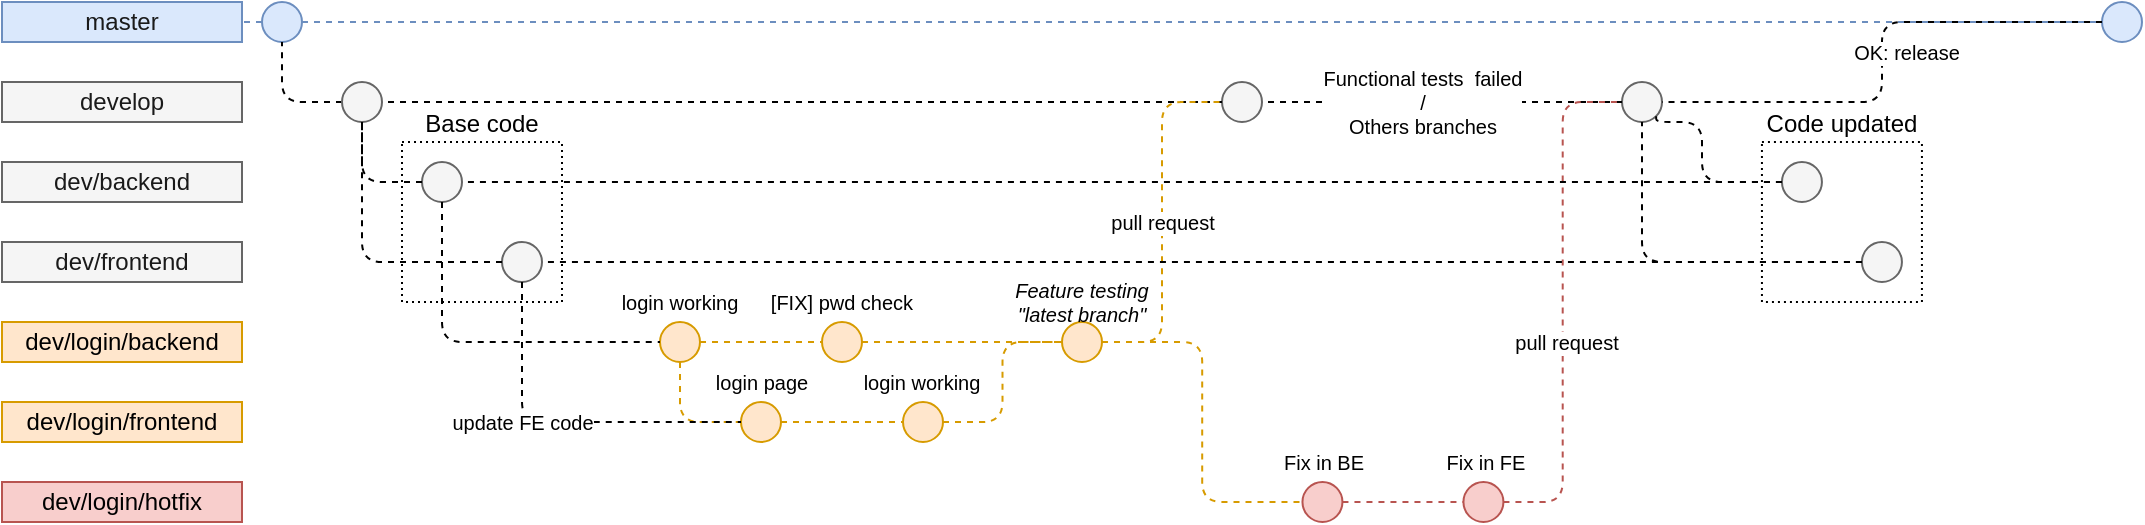 <mxfile version="17.4.0" type="device" pages="2"><diagram id="yPxyJZ8AM_hMuL3Unpa9" name="complex gitflow"><mxGraphModel dx="1234" dy="724" grid="1" gridSize="10" guides="1" tooltips="1" connect="1" arrows="1" fold="1" page="1" pageScale="1" pageWidth="850" pageHeight="1100" math="0" shadow="0"><root><mxCell id="0"/><mxCell id="1" parent="0"/><mxCell id="4" value="" style="ellipse;whiteSpace=wrap;html=1;aspect=fixed;fillColor=#dae8fc;strokeColor=#6c8ebf;fontStyle=1;labelPosition=center;verticalLabelPosition=top;align=center;verticalAlign=bottom;fontColor=#0066CC;" parent="1" vertex="1"><mxGeometry x="170" y="50" width="20" height="20" as="geometry"/></mxCell><mxCell id="7" value="master" style="text;html=1;strokeColor=#6c8ebf;fillColor=#dae8fc;align=center;verticalAlign=middle;whiteSpace=wrap;rounded=0;fontColor=#1A1A1A;" parent="1" vertex="1"><mxGeometry x="40" y="50" width="120" height="20" as="geometry"/></mxCell><mxCell id="21" value="" style="ellipse;whiteSpace=wrap;html=1;aspect=fixed;fillColor=#ffe6cc;strokeColor=#d79b00;" parent="1" vertex="1"><mxGeometry x="450" y="210" width="20" height="20" as="geometry"/></mxCell><mxCell id="102" value="develop" style="text;html=1;strokeColor=#666666;fillColor=#f5f5f5;align=center;verticalAlign=middle;whiteSpace=wrap;rounded=0;fontColor=#1A1A1A;" parent="1" vertex="1"><mxGeometry x="40" y="90" width="120" height="20" as="geometry"/></mxCell><mxCell id="175" style="edgeStyle=orthogonalEdgeStyle;rounded=1;orthogonalLoop=1;jettySize=auto;html=1;dashed=1;endArrow=none;endFill=0;entryX=0.5;entryY=1;entryDx=0;entryDy=0;exitX=0;exitY=0.5;exitDx=0;exitDy=0;" parent="1" source="G3feyrn2_mptuZJ4antC-182" target="4" edge="1"><mxGeometry relative="1" as="geometry"><mxPoint x="194.286" y="179.71" as="sourcePoint"/><mxPoint x="170" y="179.71" as="targetPoint"/></mxGeometry></mxCell><mxCell id="G3feyrn2_mptuZJ4antC-178" value="" style="endArrow=none;dashed=1;html=1;fillColor=#dae8fc;strokeColor=#6c8ebf;exitX=0;exitY=0.5;exitDx=0;exitDy=0;entryX=1;entryY=0.5;entryDx=0;entryDy=0;" edge="1" parent="1" source="4" target="7"><mxGeometry width="50" height="50" relative="1" as="geometry"><mxPoint x="310" y="70" as="sourcePoint"/><mxPoint x="900" y="70" as="targetPoint"/><Array as="points"/></mxGeometry></mxCell><mxCell id="G3feyrn2_mptuZJ4antC-182" value="" style="ellipse;whiteSpace=wrap;html=1;aspect=fixed;fontSize=10;fontColor=#333333;fillColor=#f5f5f5;strokeColor=#666666;" vertex="1" parent="1"><mxGeometry x="210.0" y="90" width="20" height="20" as="geometry"/></mxCell><mxCell id="G3feyrn2_mptuZJ4antC-183" value="dev/backend" style="text;html=1;strokeColor=#666666;fillColor=#f5f5f5;align=center;verticalAlign=middle;whiteSpace=wrap;rounded=0;fontColor=#1A1A1A;" vertex="1" parent="1"><mxGeometry x="40" y="130" width="120" height="20" as="geometry"/></mxCell><mxCell id="G3feyrn2_mptuZJ4antC-184" value="dev/login/hotfix" style="text;html=1;strokeColor=#b85450;fillColor=#f8cecc;align=center;verticalAlign=middle;whiteSpace=wrap;rounded=0;" vertex="1" parent="1"><mxGeometry x="40" y="290" width="120" height="20" as="geometry"/></mxCell><mxCell id="G3feyrn2_mptuZJ4antC-185" value="dev/login/frontend" style="text;html=1;strokeColor=#d79b00;fillColor=#ffe6cc;align=center;verticalAlign=middle;whiteSpace=wrap;rounded=0;" vertex="1" parent="1"><mxGeometry x="40" y="250" width="120" height="20" as="geometry"/></mxCell><mxCell id="G3feyrn2_mptuZJ4antC-186" value="dev/frontend" style="text;html=1;strokeColor=#666666;fillColor=#f5f5f5;align=center;verticalAlign=middle;whiteSpace=wrap;rounded=0;fontColor=#1A1A1A;" vertex="1" parent="1"><mxGeometry x="40" y="170" width="120" height="20" as="geometry"/></mxCell><mxCell id="G3feyrn2_mptuZJ4antC-187" value="dev/login/backend" style="text;html=1;strokeColor=#d79b00;fillColor=#ffe6cc;align=center;verticalAlign=middle;whiteSpace=wrap;rounded=0;" vertex="1" parent="1"><mxGeometry x="40" y="210" width="120" height="20" as="geometry"/></mxCell><mxCell id="G3feyrn2_mptuZJ4antC-189" value="" style="ellipse;whiteSpace=wrap;html=1;aspect=fixed;fontSize=10;fontColor=#333333;fillColor=#f5f5f5;strokeColor=#666666;" vertex="1" parent="1"><mxGeometry x="250.0" y="130" width="20" height="20" as="geometry"/></mxCell><mxCell id="G3feyrn2_mptuZJ4antC-191" style="edgeStyle=orthogonalEdgeStyle;rounded=1;orthogonalLoop=1;jettySize=auto;html=1;dashed=1;endArrow=none;endFill=0;entryX=0.5;entryY=1;entryDx=0;entryDy=0;exitX=0;exitY=0.5;exitDx=0;exitDy=0;" edge="1" parent="1" source="G3feyrn2_mptuZJ4antC-189" target="G3feyrn2_mptuZJ4antC-182"><mxGeometry relative="1" as="geometry"><mxPoint x="230" y="140" as="sourcePoint"/><mxPoint x="220" y="109.97" as="targetPoint"/></mxGeometry></mxCell><mxCell id="G3feyrn2_mptuZJ4antC-192" value="" style="ellipse;whiteSpace=wrap;html=1;aspect=fixed;fontSize=10;fontColor=#333333;fillColor=#f5f5f5;strokeColor=#666666;" vertex="1" parent="1"><mxGeometry x="290" y="170" width="20" height="20" as="geometry"/></mxCell><mxCell id="G3feyrn2_mptuZJ4antC-193" style="edgeStyle=orthogonalEdgeStyle;rounded=1;orthogonalLoop=1;jettySize=auto;html=1;dashed=1;endArrow=none;endFill=0;exitX=0;exitY=0.5;exitDx=0;exitDy=0;entryX=0.5;entryY=1;entryDx=0;entryDy=0;" edge="1" parent="1" source="G3feyrn2_mptuZJ4antC-192" target="G3feyrn2_mptuZJ4antC-182"><mxGeometry relative="1" as="geometry"><mxPoint x="250" y="180" as="sourcePoint"/><mxPoint x="220" y="110" as="targetPoint"/></mxGeometry></mxCell><mxCell id="G3feyrn2_mptuZJ4antC-197" value="" style="ellipse;whiteSpace=wrap;html=1;aspect=fixed;fillColor=#ffe6cc;strokeColor=#d79b00;" vertex="1" parent="1"><mxGeometry x="369" y="210" width="20" height="20" as="geometry"/></mxCell><mxCell id="G3feyrn2_mptuZJ4antC-198" style="edgeStyle=orthogonalEdgeStyle;rounded=1;orthogonalLoop=1;jettySize=auto;html=1;dashed=1;endArrow=none;endFill=0;exitX=0.5;exitY=1;exitDx=0;exitDy=0;entryX=0;entryY=0.5;entryDx=0;entryDy=0;" edge="1" parent="1" source="G3feyrn2_mptuZJ4antC-189" target="G3feyrn2_mptuZJ4antC-197"><mxGeometry relative="1" as="geometry"><mxPoint x="426.97" y="239.43" as="targetPoint"/><mxPoint x="360" y="239.43" as="sourcePoint"/></mxGeometry></mxCell><mxCell id="G3feyrn2_mptuZJ4antC-199" style="edgeStyle=orthogonalEdgeStyle;rounded=1;orthogonalLoop=1;jettySize=auto;html=1;dashed=1;endArrow=none;endFill=0;fillColor=#ffe6cc;strokeColor=#d79b00;entryX=0;entryY=0.5;entryDx=0;entryDy=0;exitX=1;exitY=0.5;exitDx=0;exitDy=0;" edge="1" parent="1" source="G3feyrn2_mptuZJ4antC-197" target="21"><mxGeometry relative="1" as="geometry"><mxPoint x="419" y="250" as="targetPoint"/><mxPoint x="399" y="220" as="sourcePoint"/></mxGeometry></mxCell><mxCell id="G3feyrn2_mptuZJ4antC-201" value="" style="ellipse;whiteSpace=wrap;html=1;aspect=fixed;fillColor=#ffe6cc;strokeColor=#d79b00;" vertex="1" parent="1"><mxGeometry x="490.5" y="250" width="20" height="20" as="geometry"/></mxCell><mxCell id="G3feyrn2_mptuZJ4antC-202" value="" style="ellipse;whiteSpace=wrap;html=1;aspect=fixed;fillColor=#ffe6cc;strokeColor=#d79b00;" vertex="1" parent="1"><mxGeometry x="409.5" y="250" width="20" height="20" as="geometry"/></mxCell><mxCell id="G3feyrn2_mptuZJ4antC-203" style="edgeStyle=orthogonalEdgeStyle;rounded=1;orthogonalLoop=1;jettySize=auto;html=1;dashed=1;endArrow=none;endFill=0;fillColor=#ffe6cc;strokeColor=#d79b00;entryX=0;entryY=0.5;entryDx=0;entryDy=0;exitX=1;exitY=0.5;exitDx=0;exitDy=0;" edge="1" parent="1" source="G3feyrn2_mptuZJ4antC-202" target="G3feyrn2_mptuZJ4antC-201"><mxGeometry relative="1" as="geometry"><mxPoint x="459.5" y="290" as="targetPoint"/><mxPoint x="439.5" y="260" as="sourcePoint"/></mxGeometry></mxCell><mxCell id="G3feyrn2_mptuZJ4antC-204" style="edgeStyle=orthogonalEdgeStyle;rounded=1;orthogonalLoop=1;jettySize=auto;html=1;dashed=1;endArrow=none;endFill=0;fillColor=#ffe6cc;strokeColor=#d79b00;entryX=0;entryY=0.5;entryDx=0;entryDy=0;exitX=0.5;exitY=1;exitDx=0;exitDy=0;" edge="1" parent="1" source="G3feyrn2_mptuZJ4antC-197" target="G3feyrn2_mptuZJ4antC-202"><mxGeometry relative="1" as="geometry"><mxPoint x="500.5" y="270" as="targetPoint"/><mxPoint x="439.5" y="270" as="sourcePoint"/></mxGeometry></mxCell><mxCell id="G3feyrn2_mptuZJ4antC-206" style="edgeStyle=orthogonalEdgeStyle;rounded=1;orthogonalLoop=1;jettySize=auto;html=1;dashed=1;endArrow=none;endFill=0;entryX=0;entryY=0.5;entryDx=0;entryDy=0;exitX=0.5;exitY=1;exitDx=0;exitDy=0;" edge="1" parent="1" source="G3feyrn2_mptuZJ4antC-192" target="G3feyrn2_mptuZJ4antC-202"><mxGeometry relative="1" as="geometry"><mxPoint x="379" y="230" as="targetPoint"/><mxPoint x="300" y="240" as="sourcePoint"/></mxGeometry></mxCell><mxCell id="G3feyrn2_mptuZJ4antC-210" value="update FE code" style="edgeLabel;html=1;align=center;verticalAlign=middle;resizable=0;points=[];fontSize=10;" vertex="1" connectable="0" parent="G3feyrn2_mptuZJ4antC-206"><mxGeometry x="0.453" y="-2" relative="1" as="geometry"><mxPoint x="-61" y="-2" as="offset"/></mxGeometry></mxCell><mxCell id="G3feyrn2_mptuZJ4antC-208" value="Base code" style="rounded=0;whiteSpace=wrap;html=1;fillColor=none;dashed=1;dashPattern=1 2;horizontal=1;labelPosition=center;verticalLabelPosition=top;align=center;verticalAlign=bottom;" vertex="1" parent="1"><mxGeometry x="240" y="120" width="80" height="80" as="geometry"/></mxCell><mxCell id="G3feyrn2_mptuZJ4antC-209" value="login working" style="text;html=1;strokeColor=none;fillColor=none;align=center;verticalAlign=middle;whiteSpace=wrap;rounded=0;dashed=1;dashPattern=1 2;fontSize=10;" vertex="1" parent="1"><mxGeometry x="339" y="190" width="80" height="20" as="geometry"/></mxCell><mxCell id="G3feyrn2_mptuZJ4antC-211" value="login page" style="text;html=1;strokeColor=none;fillColor=none;align=center;verticalAlign=middle;whiteSpace=wrap;rounded=0;dashed=1;dashPattern=1 2;fontSize=10;" vertex="1" parent="1"><mxGeometry x="379.5" y="230" width="80" height="20" as="geometry"/></mxCell><mxCell id="G3feyrn2_mptuZJ4antC-212" value="login working" style="text;html=1;strokeColor=none;fillColor=none;align=center;verticalAlign=middle;whiteSpace=wrap;rounded=0;dashed=1;dashPattern=1 2;fontSize=10;" vertex="1" parent="1"><mxGeometry x="459.5" y="230" width="80" height="20" as="geometry"/></mxCell><mxCell id="G3feyrn2_mptuZJ4antC-213" value="[FIX] pwd check" style="text;html=1;strokeColor=none;fillColor=none;align=center;verticalAlign=middle;whiteSpace=wrap;rounded=0;dashed=1;dashPattern=1 2;fontSize=10;" vertex="1" parent="1"><mxGeometry x="420" y="190" width="80" height="20" as="geometry"/></mxCell><mxCell id="G3feyrn2_mptuZJ4antC-214" value="" style="ellipse;whiteSpace=wrap;html=1;aspect=fixed;fillColor=#ffe6cc;strokeColor=#d79b00;" vertex="1" parent="1"><mxGeometry x="570" y="210" width="20" height="20" as="geometry"/></mxCell><mxCell id="G3feyrn2_mptuZJ4antC-215" style="edgeStyle=orthogonalEdgeStyle;rounded=1;orthogonalLoop=1;jettySize=auto;html=1;dashed=1;endArrow=none;endFill=0;fillColor=#ffe6cc;strokeColor=#d79b00;entryX=0;entryY=0.5;entryDx=0;entryDy=0;exitX=1;exitY=0.5;exitDx=0;exitDy=0;" edge="1" parent="1" target="G3feyrn2_mptuZJ4antC-214" source="21"><mxGeometry relative="1" as="geometry"><mxPoint x="499.5" y="250" as="targetPoint"/><mxPoint x="470" y="220" as="sourcePoint"/></mxGeometry></mxCell><mxCell id="G3feyrn2_mptuZJ4antC-216" style="edgeStyle=orthogonalEdgeStyle;rounded=1;orthogonalLoop=1;jettySize=auto;html=1;dashed=1;endArrow=none;endFill=0;fillColor=#ffe6cc;strokeColor=#d79b00;entryX=0;entryY=0.5;entryDx=0;entryDy=0;exitX=1;exitY=0.5;exitDx=0;exitDy=0;" edge="1" parent="1" source="G3feyrn2_mptuZJ4antC-201" target="G3feyrn2_mptuZJ4antC-214"><mxGeometry relative="1" as="geometry"><mxPoint x="460" y="230" as="targetPoint"/><mxPoint x="399" y="230" as="sourcePoint"/></mxGeometry></mxCell><mxCell id="G3feyrn2_mptuZJ4antC-217" value="&lt;div&gt;Feature testing&lt;/div&gt;&lt;div&gt;&quot;latest branch&quot;&lt;br&gt;&lt;/div&gt;" style="text;html=1;strokeColor=none;fillColor=none;align=center;verticalAlign=middle;whiteSpace=wrap;rounded=0;dashed=1;dashPattern=1 2;fontSize=10;fontStyle=2" vertex="1" parent="1"><mxGeometry x="540" y="190" width="80" height="20" as="geometry"/></mxCell><mxCell id="G3feyrn2_mptuZJ4antC-219" value="" style="ellipse;whiteSpace=wrap;html=1;aspect=fixed;fontSize=10;fontColor=#333333;fillColor=#f5f5f5;strokeColor=#666666;" vertex="1" parent="1"><mxGeometry x="650" y="90" width="20" height="20" as="geometry"/></mxCell><mxCell id="G3feyrn2_mptuZJ4antC-220" style="edgeStyle=orthogonalEdgeStyle;rounded=1;orthogonalLoop=1;jettySize=auto;html=1;dashed=1;endArrow=none;endFill=0;entryX=1;entryY=0.5;entryDx=0;entryDy=0;exitX=0;exitY=0.5;exitDx=0;exitDy=0;" edge="1" parent="1" source="G3feyrn2_mptuZJ4antC-219" target="G3feyrn2_mptuZJ4antC-182"><mxGeometry relative="1" as="geometry"><mxPoint x="379.5" y="80" as="sourcePoint"/><mxPoint x="349.5" y="50" as="targetPoint"/></mxGeometry></mxCell><mxCell id="G3feyrn2_mptuZJ4antC-221" style="edgeStyle=orthogonalEdgeStyle;rounded=1;orthogonalLoop=1;jettySize=auto;html=1;dashed=1;endArrow=none;endFill=0;fillColor=#ffe6cc;strokeColor=#d79b00;entryX=0;entryY=0.5;entryDx=0;entryDy=0;exitX=1;exitY=0.5;exitDx=0;exitDy=0;" edge="1" parent="1" source="G3feyrn2_mptuZJ4antC-214" target="G3feyrn2_mptuZJ4antC-219"><mxGeometry relative="1" as="geometry"><mxPoint x="580" y="230" as="targetPoint"/><mxPoint x="520.5" y="270" as="sourcePoint"/></mxGeometry></mxCell><mxCell id="G3feyrn2_mptuZJ4antC-222" value="pull request" style="edgeLabel;html=1;align=center;verticalAlign=middle;resizable=0;points=[];fontSize=10;" vertex="1" connectable="0" parent="G3feyrn2_mptuZJ4antC-221"><mxGeometry x="-0.124" y="-4" relative="1" as="geometry"><mxPoint x="-4" y="-11" as="offset"/></mxGeometry></mxCell><mxCell id="G3feyrn2_mptuZJ4antC-223" value="" style="ellipse;whiteSpace=wrap;html=1;aspect=fixed;fontSize=10;fontColor=#333333;fillColor=#f5f5f5;strokeColor=#666666;" vertex="1" parent="1"><mxGeometry x="850" y="90" width="20" height="20" as="geometry"/></mxCell><mxCell id="G3feyrn2_mptuZJ4antC-224" value="" style="ellipse;whiteSpace=wrap;html=1;aspect=fixed;fillColor=#f8cecc;strokeColor=#b85450;" vertex="1" parent="1"><mxGeometry x="690.23" y="290" width="20" height="20" as="geometry"/></mxCell><mxCell id="G3feyrn2_mptuZJ4antC-225" style="edgeStyle=orthogonalEdgeStyle;rounded=1;orthogonalLoop=1;jettySize=auto;html=1;dashed=1;endArrow=none;endFill=0;fillColor=#ffe6cc;strokeColor=#d79b00;entryX=0;entryY=0.5;entryDx=0;entryDy=0;exitX=1;exitY=0.5;exitDx=0;exitDy=0;" edge="1" parent="1" source="G3feyrn2_mptuZJ4antC-214" target="G3feyrn2_mptuZJ4antC-224"><mxGeometry relative="1" as="geometry"><mxPoint x="660.0" y="110" as="targetPoint"/><mxPoint x="600" y="230" as="sourcePoint"/></mxGeometry></mxCell><mxCell id="G3feyrn2_mptuZJ4antC-227" value="Fix in BE" style="text;html=1;strokeColor=none;fillColor=none;align=center;verticalAlign=middle;whiteSpace=wrap;rounded=0;dashed=1;dashPattern=1 2;fontSize=10;" vertex="1" parent="1"><mxGeometry x="661.23" y="270" width="80" height="20" as="geometry"/></mxCell><mxCell id="G3feyrn2_mptuZJ4antC-228" value="" style="ellipse;whiteSpace=wrap;html=1;aspect=fixed;fillColor=#f8cecc;strokeColor=#b85450;" vertex="1" parent="1"><mxGeometry x="770.72" y="290" width="20" height="20" as="geometry"/></mxCell><mxCell id="G3feyrn2_mptuZJ4antC-229" style="edgeStyle=orthogonalEdgeStyle;rounded=1;orthogonalLoop=1;jettySize=auto;html=1;dashed=1;endArrow=none;endFill=0;fillColor=#f8cecc;strokeColor=#b85450;entryX=0;entryY=0.5;entryDx=0;entryDy=0;exitX=1;exitY=0.5;exitDx=0;exitDy=0;" edge="1" parent="1" target="G3feyrn2_mptuZJ4antC-228" source="G3feyrn2_mptuZJ4antC-224"><mxGeometry relative="1" as="geometry"><mxPoint x="700.75" y="110" as="targetPoint"/><mxPoint x="719.26" y="320" as="sourcePoint"/></mxGeometry></mxCell><mxCell id="G3feyrn2_mptuZJ4antC-230" value="Fix in FE" style="text;html=1;strokeColor=none;fillColor=none;align=center;verticalAlign=middle;whiteSpace=wrap;rounded=0;dashed=1;dashPattern=1 2;fontSize=10;" vertex="1" parent="1"><mxGeometry x="741.72" y="270" width="80" height="20" as="geometry"/></mxCell><mxCell id="G3feyrn2_mptuZJ4antC-231" style="edgeStyle=orthogonalEdgeStyle;rounded=1;orthogonalLoop=1;jettySize=auto;html=1;dashed=1;endArrow=none;endFill=0;entryX=1;entryY=0.5;entryDx=0;entryDy=0;exitX=0;exitY=0.5;exitDx=0;exitDy=0;" edge="1" parent="1" source="G3feyrn2_mptuZJ4antC-223" target="G3feyrn2_mptuZJ4antC-219"><mxGeometry relative="1" as="geometry"><mxPoint x="955.97" y="69.52" as="sourcePoint"/><mxPoint x="535.97" y="69.52" as="targetPoint"/></mxGeometry></mxCell><mxCell id="G3feyrn2_mptuZJ4antC-232" value="&lt;div&gt;Functional tests&amp;nbsp; failed&lt;/div&gt;&lt;div&gt;/&lt;/div&gt;&lt;div&gt;Others branches&lt;br&gt;&lt;/div&gt;" style="edgeLabel;html=1;align=center;verticalAlign=middle;resizable=0;points=[];fontSize=10;" vertex="1" connectable="0" parent="G3feyrn2_mptuZJ4antC-231"><mxGeometry x="-0.06" y="2" relative="1" as="geometry"><mxPoint x="-16" y="-2" as="offset"/></mxGeometry></mxCell><mxCell id="G3feyrn2_mptuZJ4antC-233" style="edgeStyle=orthogonalEdgeStyle;rounded=1;orthogonalLoop=1;jettySize=auto;html=1;dashed=1;endArrow=none;endFill=0;fillColor=#f8cecc;strokeColor=#b85450;entryX=0;entryY=0.5;entryDx=0;entryDy=0;exitX=1;exitY=0.5;exitDx=0;exitDy=0;" edge="1" parent="1" source="G3feyrn2_mptuZJ4antC-228" target="G3feyrn2_mptuZJ4antC-223"><mxGeometry relative="1" as="geometry"><mxPoint x="859.97" y="299.76" as="targetPoint"/><mxPoint x="799.48" y="299.76" as="sourcePoint"/></mxGeometry></mxCell><mxCell id="G3feyrn2_mptuZJ4antC-247" value="pull request" style="edgeLabel;html=1;align=center;verticalAlign=middle;resizable=0;points=[];fontSize=10;" vertex="1" connectable="0" parent="G3feyrn2_mptuZJ4antC-233"><mxGeometry x="0.304" y="-3" relative="1" as="geometry"><mxPoint x="-2" y="59" as="offset"/></mxGeometry></mxCell><mxCell id="G3feyrn2_mptuZJ4antC-234" value="" style="ellipse;whiteSpace=wrap;html=1;aspect=fixed;fillColor=#dae8fc;strokeColor=#6c8ebf;fontStyle=1;labelPosition=center;verticalLabelPosition=top;align=center;verticalAlign=bottom;fontColor=#0066CC;" vertex="1" parent="1"><mxGeometry x="1090" y="50" width="20" height="20" as="geometry"/></mxCell><mxCell id="G3feyrn2_mptuZJ4antC-236" style="edgeStyle=orthogonalEdgeStyle;rounded=1;orthogonalLoop=1;jettySize=auto;html=1;dashed=1;endArrow=none;endFill=0;exitX=0;exitY=0.5;exitDx=0;exitDy=0;entryX=1;entryY=0.5;entryDx=0;entryDy=0;" edge="1" parent="1" source="G3feyrn2_mptuZJ4antC-234" target="G3feyrn2_mptuZJ4antC-223"><mxGeometry relative="1" as="geometry"><mxPoint x="1005.97" y="160" as="sourcePoint"/><mxPoint x="935.97" y="90" as="targetPoint"/></mxGeometry></mxCell><mxCell id="G3feyrn2_mptuZJ4antC-238" value="OK: release" style="edgeLabel;html=1;align=center;verticalAlign=middle;resizable=0;points=[];fontSize=10;" vertex="1" connectable="0" parent="G3feyrn2_mptuZJ4antC-236"><mxGeometry x="-0.26" y="2" relative="1" as="geometry"><mxPoint x="-2" y="13" as="offset"/></mxGeometry></mxCell><mxCell id="G3feyrn2_mptuZJ4antC-237" value="" style="endArrow=none;dashed=1;html=1;fillColor=#dae8fc;strokeColor=#6c8ebf;exitX=1;exitY=0.5;exitDx=0;exitDy=0;entryX=0;entryY=0.5;entryDx=0;entryDy=0;" edge="1" parent="1" source="4" target="G3feyrn2_mptuZJ4antC-234"><mxGeometry width="50" height="50" relative="1" as="geometry"><mxPoint x="220" y="60" as="sourcePoint"/><mxPoint x="300" y="40" as="targetPoint"/><Array as="points"/></mxGeometry></mxCell><mxCell id="G3feyrn2_mptuZJ4antC-240" value="" style="ellipse;whiteSpace=wrap;html=1;aspect=fixed;fontSize=10;fontColor=#333333;fillColor=#f5f5f5;strokeColor=#666666;" vertex="1" parent="1"><mxGeometry x="929.97" y="130" width="20" height="20" as="geometry"/></mxCell><mxCell id="G3feyrn2_mptuZJ4antC-241" style="edgeStyle=orthogonalEdgeStyle;rounded=1;orthogonalLoop=1;jettySize=auto;html=1;dashed=1;endArrow=none;endFill=0;entryX=1;entryY=1;entryDx=0;entryDy=0;exitX=0;exitY=0.5;exitDx=0;exitDy=0;" edge="1" parent="1" source="G3feyrn2_mptuZJ4antC-240" target="G3feyrn2_mptuZJ4antC-223"><mxGeometry relative="1" as="geometry"><mxPoint x="869.97" y="140" as="sourcePoint"/><mxPoint x="859.97" y="110" as="targetPoint"/><Array as="points"><mxPoint x="890" y="140"/><mxPoint x="890" y="110"/><mxPoint x="867" y="110"/></Array></mxGeometry></mxCell><mxCell id="G3feyrn2_mptuZJ4antC-242" value="" style="ellipse;whiteSpace=wrap;html=1;aspect=fixed;fontSize=10;fontColor=#333333;fillColor=#f5f5f5;strokeColor=#666666;" vertex="1" parent="1"><mxGeometry x="969.97" y="170" width="20" height="20" as="geometry"/></mxCell><mxCell id="G3feyrn2_mptuZJ4antC-243" style="edgeStyle=orthogonalEdgeStyle;rounded=1;orthogonalLoop=1;jettySize=auto;html=1;dashed=1;endArrow=none;endFill=0;exitX=0;exitY=0.5;exitDx=0;exitDy=0;entryX=0.5;entryY=1;entryDx=0;entryDy=0;" edge="1" parent="1" source="G3feyrn2_mptuZJ4antC-242" target="G3feyrn2_mptuZJ4antC-223"><mxGeometry relative="1" as="geometry"><mxPoint x="889.97" y="180" as="sourcePoint"/><mxPoint x="859.97" y="110" as="targetPoint"/></mxGeometry></mxCell><mxCell id="G3feyrn2_mptuZJ4antC-244" value="&lt;div&gt;Code updated&lt;/div&gt;" style="rounded=0;whiteSpace=wrap;html=1;fillColor=none;dashed=1;dashPattern=1 2;horizontal=1;labelPosition=center;verticalLabelPosition=top;align=center;verticalAlign=bottom;" vertex="1" parent="1"><mxGeometry x="919.97" y="120" width="80" height="80" as="geometry"/></mxCell><mxCell id="G3feyrn2_mptuZJ4antC-245" style="edgeStyle=orthogonalEdgeStyle;rounded=1;orthogonalLoop=1;jettySize=auto;html=1;dashed=1;endArrow=none;endFill=0;entryX=1;entryY=0.5;entryDx=0;entryDy=0;exitX=0;exitY=0.5;exitDx=0;exitDy=0;" edge="1" parent="1" source="G3feyrn2_mptuZJ4antC-240" target="G3feyrn2_mptuZJ4antC-189"><mxGeometry relative="1" as="geometry"><mxPoint x="760" y="140" as="sourcePoint"/><mxPoint x="360" y="140" as="targetPoint"/></mxGeometry></mxCell><mxCell id="G3feyrn2_mptuZJ4antC-246" style="edgeStyle=orthogonalEdgeStyle;rounded=1;orthogonalLoop=1;jettySize=auto;html=1;dashed=1;endArrow=none;endFill=0;exitX=0;exitY=0.5;exitDx=0;exitDy=0;entryX=1;entryY=0.5;entryDx=0;entryDy=0;" edge="1" parent="1" source="G3feyrn2_mptuZJ4antC-242" target="G3feyrn2_mptuZJ4antC-192"><mxGeometry relative="1" as="geometry"><mxPoint x="929.97" y="179.67" as="sourcePoint"/><mxPoint x="310" y="179.67" as="targetPoint"/></mxGeometry></mxCell></root></mxGraphModel></diagram><diagram id="eWztX-HKV9PbQhigdnBN" name="simple gitflow"><mxGraphModel dx="1053" dy="824" grid="1" gridSize="10" guides="1" tooltips="1" connect="1" arrows="1" fold="1" page="1" pageScale="1" pageWidth="850" pageHeight="1100" math="0" shadow="0">&#xa;            <root>&#xa;                <mxCell id="QUeHIoVe-N7WYJK59KCd-0"/>&#xa;                <mxCell id="QUeHIoVe-N7WYJK59KCd-1" parent="QUeHIoVe-N7WYJK59KCd-0"/>&#xa;                <mxCell id="QUeHIoVe-N7WYJK59KCd-26" value="" style="edgeStyle=orthogonalEdgeStyle;orthogonalLoop=1;jettySize=auto;html=1;dashed=1;startFill=0;endArrow=none;endFill=0;strokeColor=#6c8ebf;fillColor=#dae8fc;" parent="QUeHIoVe-N7WYJK59KCd-1" source="QUeHIoVe-N7WYJK59KCd-14" target="QUeHIoVe-N7WYJK59KCd-25" edge="1">&#xa;                    <mxGeometry relative="1" as="geometry"/>&#xa;                </mxCell>&#xa;                <mxCell id="QUeHIoVe-N7WYJK59KCd-40" style="edgeStyle=orthogonalEdgeStyle;orthogonalLoop=1;jettySize=auto;html=1;entryX=0;entryY=0.5;entryDx=0;entryDy=0;dashed=1;startFill=0;endArrow=none;endFill=0;strokeColor=#6c8ebf;fillColor=#dae8fc;" parent="QUeHIoVe-N7WYJK59KCd-1" source="QUeHIoVe-N7WYJK59KCd-14" target="QUeHIoVe-N7WYJK59KCd-32" edge="1">&#xa;                    <mxGeometry relative="1" as="geometry">&#xa;                        <Array as="points">&#xa;                            <mxPoint x="55" y="95"/>&#xa;                        </Array>&#xa;                    </mxGeometry>&#xa;                </mxCell>&#xa;                <mxCell id="QUeHIoVe-N7WYJK59KCd-14" value="V1.0" style="ellipse;whiteSpace=wrap;html=1;aspect=fixed;fillColor=#dae8fc;strokeColor=#6c8ebf;labelPosition=center;verticalLabelPosition=top;align=center;verticalAlign=bottom;" parent="QUeHIoVe-N7WYJK59KCd-1" vertex="1">&#xa;                    <mxGeometry x="40" y="40" width="30" height="30" as="geometry"/>&#xa;                </mxCell>&#xa;                <mxCell id="QUeHIoVe-N7WYJK59KCd-28" value="" style="edgeStyle=orthogonalEdgeStyle;orthogonalLoop=1;jettySize=auto;html=1;dashed=1;startFill=0;endArrow=none;endFill=0;strokeColor=#6c8ebf;fillColor=#dae8fc;" parent="QUeHIoVe-N7WYJK59KCd-1" source="QUeHIoVe-N7WYJK59KCd-25" target="QUeHIoVe-N7WYJK59KCd-27" edge="1">&#xa;                    <mxGeometry relative="1" as="geometry"/>&#xa;                </mxCell>&#xa;                <mxCell id="QUeHIoVe-N7WYJK59KCd-25" value="V2.0" style="ellipse;whiteSpace=wrap;html=1;aspect=fixed;fillColor=#dae8fc;strokeColor=#6c8ebf;labelPosition=center;verticalLabelPosition=top;align=center;verticalAlign=bottom;" parent="QUeHIoVe-N7WYJK59KCd-1" vertex="1">&#xa;                    <mxGeometry x="410" y="40" width="30" height="30" as="geometry"/>&#xa;                </mxCell>&#xa;                <mxCell id="QUeHIoVe-N7WYJK59KCd-30" value="" style="edgeStyle=orthogonalEdgeStyle;orthogonalLoop=1;jettySize=auto;html=1;dashed=1;startFill=0;endArrow=none;endFill=0;strokeColor=#6c8ebf;fillColor=#dae8fc;" parent="QUeHIoVe-N7WYJK59KCd-1" source="QUeHIoVe-N7WYJK59KCd-27" target="QUeHIoVe-N7WYJK59KCd-29" edge="1">&#xa;                    <mxGeometry relative="1" as="geometry"/>&#xa;                </mxCell>&#xa;                <mxCell id="QUeHIoVe-N7WYJK59KCd-27" value="V2.1" style="ellipse;whiteSpace=wrap;html=1;aspect=fixed;fillColor=#dae8fc;strokeColor=#6c8ebf;labelPosition=center;verticalLabelPosition=top;align=center;verticalAlign=bottom;" parent="QUeHIoVe-N7WYJK59KCd-1" vertex="1">&#xa;                    <mxGeometry x="510" y="40" width="30" height="30" as="geometry"/>&#xa;                </mxCell>&#xa;                <mxCell id="QUeHIoVe-N7WYJK59KCd-29" value="Master" style="rounded=0;whiteSpace=wrap;html=1;fontFamily=Helvetica;fontSize=12;fontColor=#000000;align=center;strokeColor=#6c8ebf;fillColor=#dae8fc;" parent="QUeHIoVe-N7WYJK59KCd-1" vertex="1">&#xa;                    <mxGeometry x="610" y="40" width="110" height="30" as="geometry"/>&#xa;                </mxCell>&#xa;                <mxCell id="QUeHIoVe-N7WYJK59KCd-34" value="" style="edgeStyle=orthogonalEdgeStyle;orthogonalLoop=1;jettySize=auto;html=1;dashed=1;startFill=0;endArrow=none;endFill=0;strokeColor=#9673a6;fillColor=#e1d5e7;" parent="QUeHIoVe-N7WYJK59KCd-1" source="QUeHIoVe-N7WYJK59KCd-32" target="QUeHIoVe-N7WYJK59KCd-33" edge="1">&#xa;                    <mxGeometry relative="1" as="geometry"/>&#xa;                </mxCell>&#xa;                <mxCell id="QUeHIoVe-N7WYJK59KCd-32" value="" style="ellipse;whiteSpace=wrap;html=1;aspect=fixed;fillColor=#e1d5e7;strokeColor=#9673a6;labelPosition=center;verticalLabelPosition=top;align=center;verticalAlign=bottom;" parent="QUeHIoVe-N7WYJK59KCd-1" vertex="1">&#xa;                    <mxGeometry x="90" y="80" width="30" height="30" as="geometry"/>&#xa;                </mxCell>&#xa;                <mxCell id="QUeHIoVe-N7WYJK59KCd-36" value="" style="edgeStyle=orthogonalEdgeStyle;orthogonalLoop=1;jettySize=auto;html=1;dashed=1;startFill=0;endArrow=none;endFill=0;strokeColor=#6c8ebf;fillColor=#dae8fc;" parent="QUeHIoVe-N7WYJK59KCd-1" source="QUeHIoVe-N7WYJK59KCd-33" target="QUeHIoVe-N7WYJK59KCd-35" edge="1">&#xa;                    <mxGeometry relative="1" as="geometry"/>&#xa;                </mxCell>&#xa;                <mxCell id="QUeHIoVe-N7WYJK59KCd-33" value="" style="ellipse;whiteSpace=wrap;html=1;aspect=fixed;fillColor=#e1d5e7;strokeColor=#9673a6;labelPosition=center;verticalLabelPosition=top;align=center;verticalAlign=bottom;" parent="QUeHIoVe-N7WYJK59KCd-1" vertex="1">&#xa;                    <mxGeometry x="250" y="80" width="30" height="30" as="geometry"/>&#xa;                </mxCell>&#xa;                <mxCell id="QUeHIoVe-N7WYJK59KCd-41" style="edgeStyle=orthogonalEdgeStyle;orthogonalLoop=1;jettySize=auto;html=1;exitX=1;exitY=0.5;exitDx=0;exitDy=0;entryX=0;entryY=0.5;entryDx=0;entryDy=0;dashed=1;startFill=0;endArrow=none;endFill=0;strokeColor=#6c8ebf;fillColor=#dae8fc;" parent="QUeHIoVe-N7WYJK59KCd-1" source="QUeHIoVe-N7WYJK59KCd-35" target="QUeHIoVe-N7WYJK59KCd-25" edge="1">&#xa;                    <mxGeometry relative="1" as="geometry"/>&#xa;                </mxCell>&#xa;                <mxCell id="QUeHIoVe-N7WYJK59KCd-35" value="" style="ellipse;whiteSpace=wrap;html=1;aspect=fixed;fillColor=#e1d5e7;strokeColor=#9673a6;labelPosition=center;verticalLabelPosition=top;align=center;verticalAlign=bottom;" parent="QUeHIoVe-N7WYJK59KCd-1" vertex="1">&#xa;                    <mxGeometry x="340" y="80" width="30" height="30" as="geometry"/>&#xa;                </mxCell>&#xa;            </root>&#xa;        </mxGraphModel></diagram></mxfile>